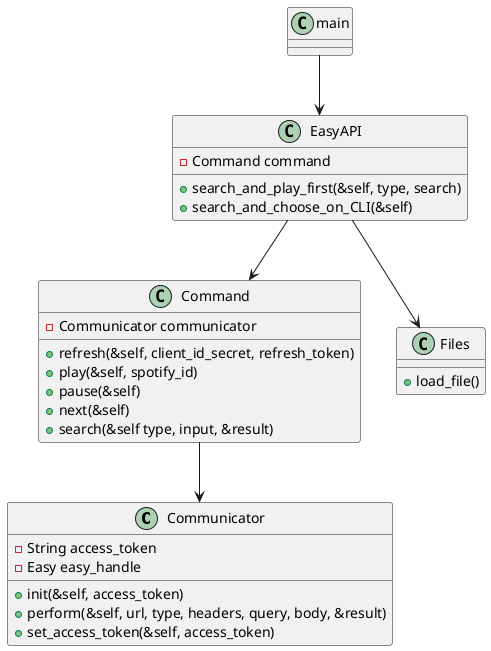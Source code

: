 @startuml

class Communicator {
    - String access_token
    - Easy easy_handle
    + init(&self, access_token)
    + perform(&self, url, type, headers, query, body, &result)
    + set_access_token(&self, access_token)
}

class Command {
    - Communicator communicator
    + refresh(&self, client_id_secret, refresh_token)
    + play(&self, spotify_id)
    + pause(&self)
    + next(&self)
    + search(&self type, input, &result)
}

class EasyAPI {
    - Command command
    + search_and_play_first(&self, type, search)
    + search_and_choose_on_CLI(&self)
}

class Files {
    + load_file()
}
main --> EasyAPI
EasyAPI --> Files
EasyAPI --> Command
Command --> Communicator
@enduml